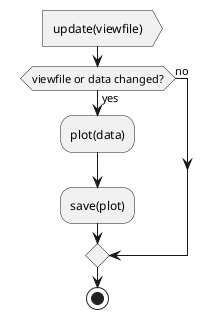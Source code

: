 @startuml plotterloop

:update(viewfile)>

if (viewfile or data changed?) then (yes)
  :plot(data);
  :save(plot);
else (no)
endif

stop

@enduml
